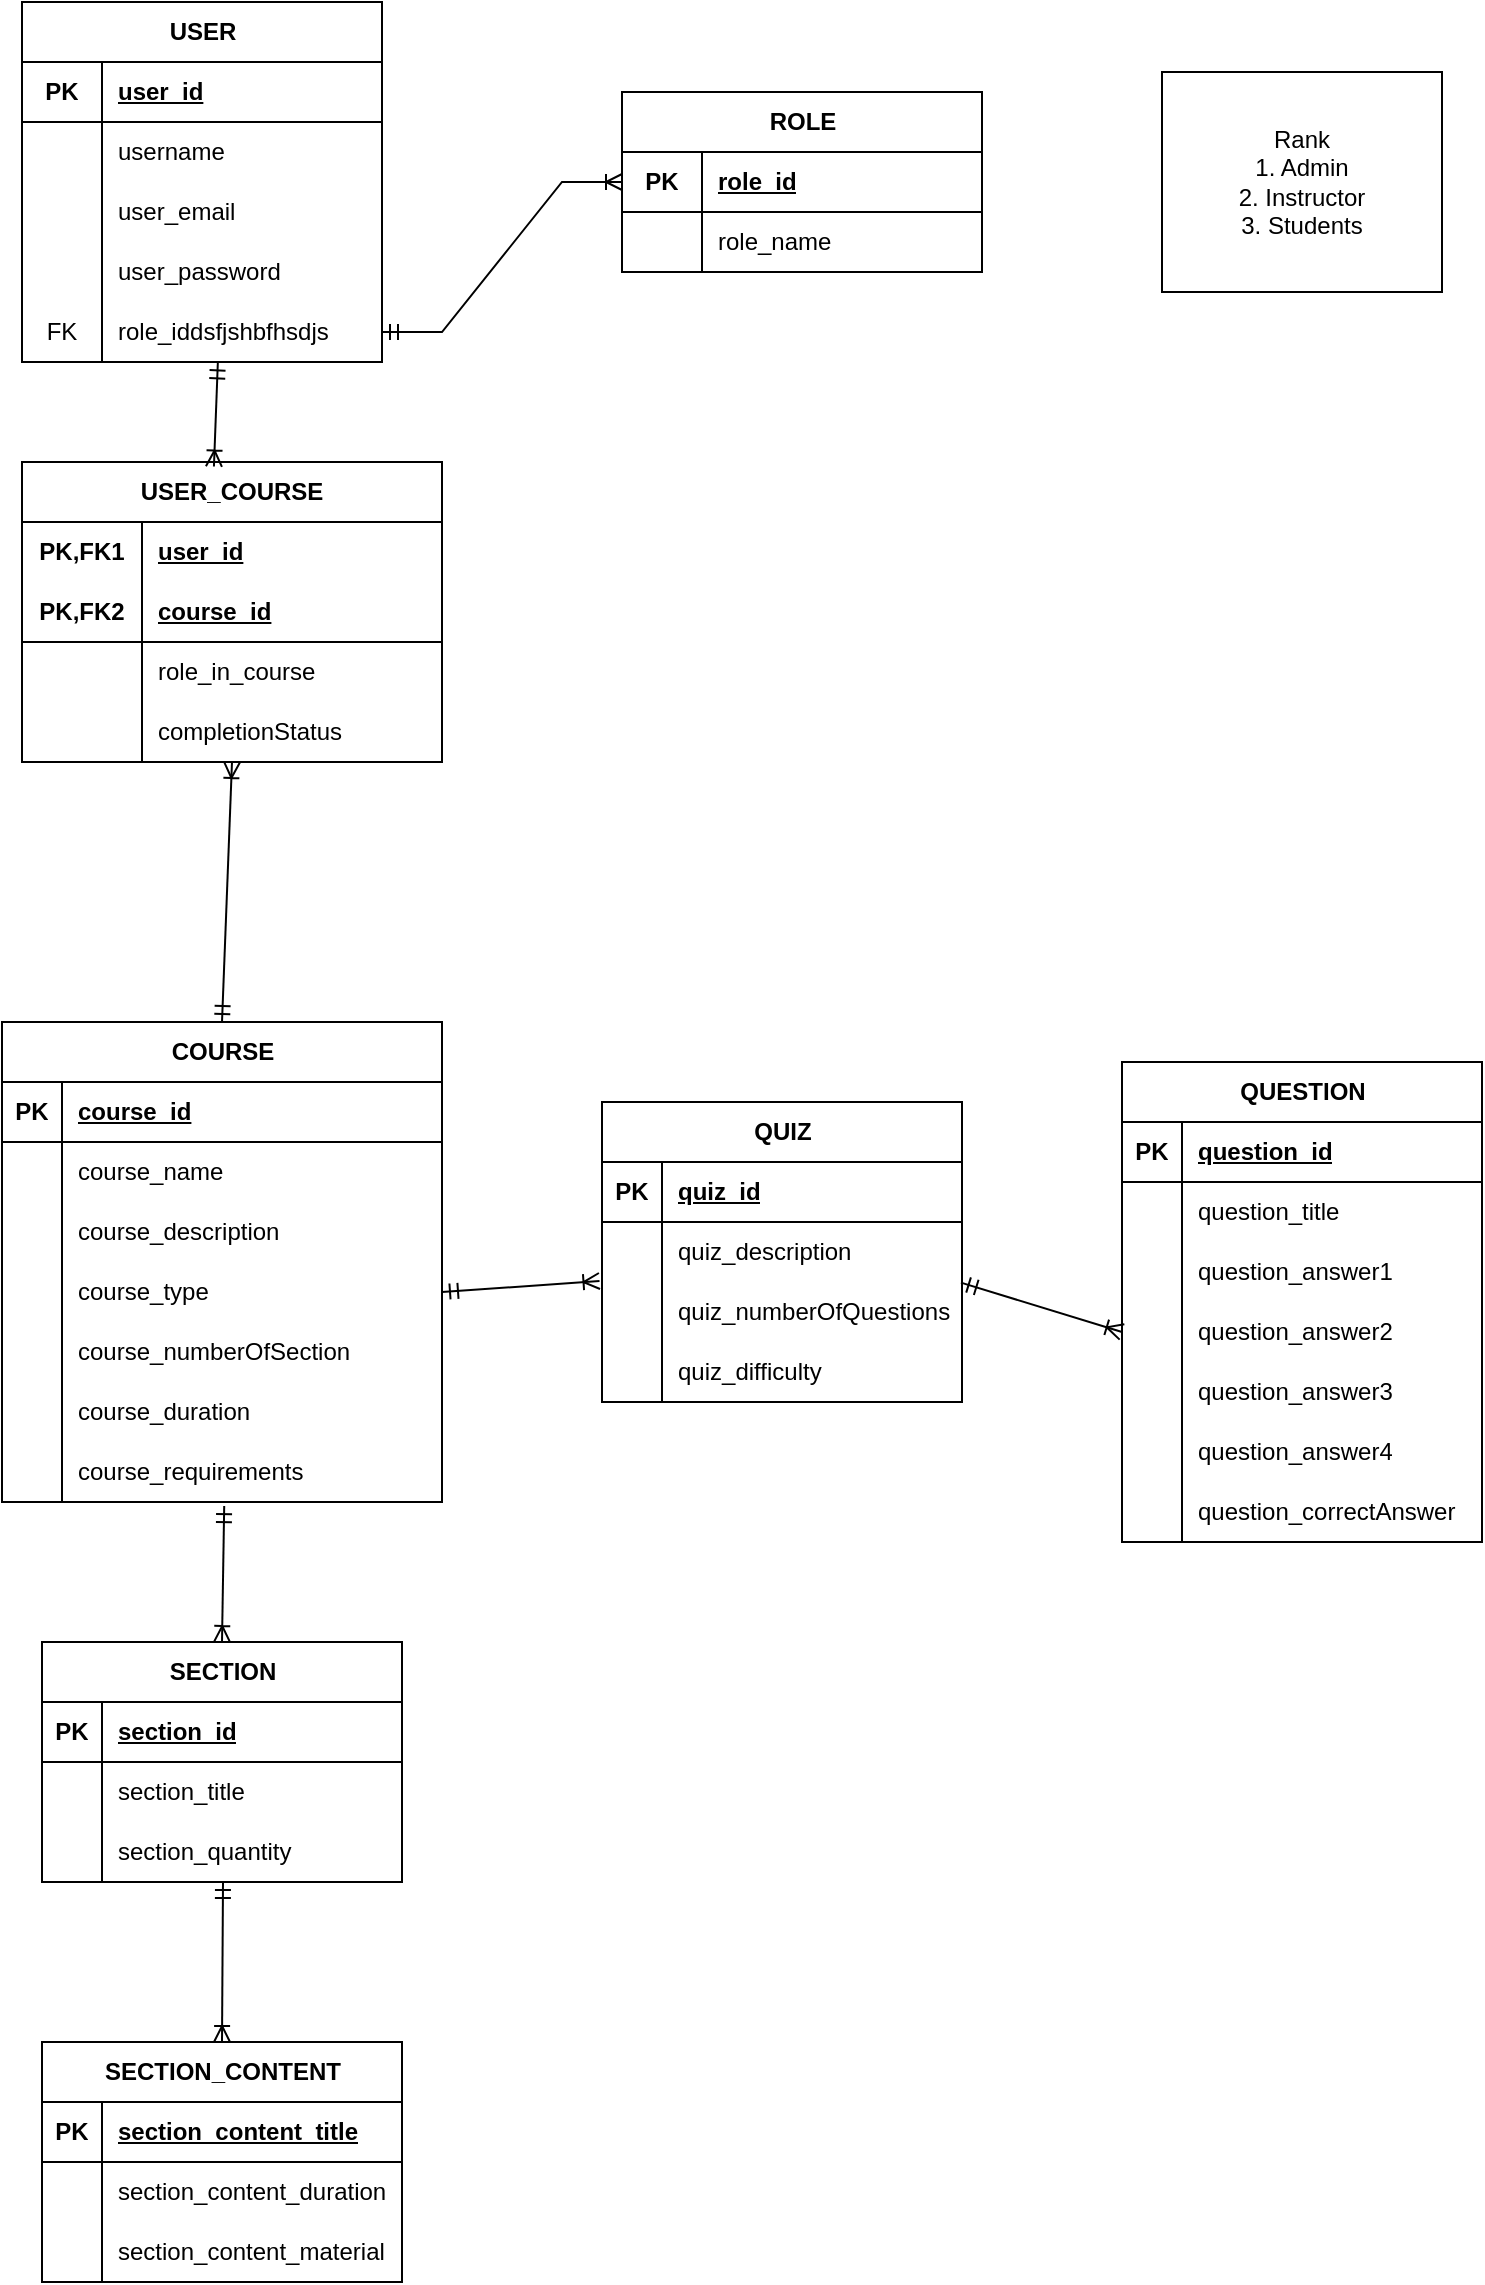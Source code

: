 <mxfile version="24.8.3">
  <diagram name="Page-1" id="KOLs817MWcSXw0xYKVYt">
    <mxGraphModel dx="786" dy="504" grid="1" gridSize="10" guides="1" tooltips="1" connect="1" arrows="1" fold="1" page="1" pageScale="1" pageWidth="850" pageHeight="1100" math="0" shadow="0">
      <root>
        <mxCell id="0" />
        <mxCell id="1" parent="0" />
        <mxCell id="DD_v5hSctrWxpV0V2jTH-1" value="USER" style="shape=table;startSize=30;container=1;collapsible=1;childLayout=tableLayout;fixedRows=1;rowLines=0;fontStyle=1;align=center;resizeLast=1;html=1;" parent="1" vertex="1">
          <mxGeometry x="60" y="100" width="180" height="180" as="geometry" />
        </mxCell>
        <mxCell id="DD_v5hSctrWxpV0V2jTH-2" value="" style="shape=tableRow;horizontal=0;startSize=0;swimlaneHead=0;swimlaneBody=0;fillColor=none;collapsible=0;dropTarget=0;points=[[0,0.5],[1,0.5]];portConstraint=eastwest;top=0;left=0;right=0;bottom=1;" parent="DD_v5hSctrWxpV0V2jTH-1" vertex="1">
          <mxGeometry y="30" width="180" height="30" as="geometry" />
        </mxCell>
        <mxCell id="DD_v5hSctrWxpV0V2jTH-3" value="PK" style="shape=partialRectangle;connectable=0;fillColor=none;top=0;left=0;bottom=0;right=0;fontStyle=1;overflow=hidden;whiteSpace=wrap;html=1;" parent="DD_v5hSctrWxpV0V2jTH-2" vertex="1">
          <mxGeometry width="40" height="30" as="geometry">
            <mxRectangle width="40" height="30" as="alternateBounds" />
          </mxGeometry>
        </mxCell>
        <mxCell id="DD_v5hSctrWxpV0V2jTH-4" value="user_id" style="shape=partialRectangle;connectable=0;fillColor=none;top=0;left=0;bottom=0;right=0;align=left;spacingLeft=6;fontStyle=5;overflow=hidden;whiteSpace=wrap;html=1;" parent="DD_v5hSctrWxpV0V2jTH-2" vertex="1">
          <mxGeometry x="40" width="140" height="30" as="geometry">
            <mxRectangle width="140" height="30" as="alternateBounds" />
          </mxGeometry>
        </mxCell>
        <mxCell id="DD_v5hSctrWxpV0V2jTH-5" value="" style="shape=tableRow;horizontal=0;startSize=0;swimlaneHead=0;swimlaneBody=0;fillColor=none;collapsible=0;dropTarget=0;points=[[0,0.5],[1,0.5]];portConstraint=eastwest;top=0;left=0;right=0;bottom=0;" parent="DD_v5hSctrWxpV0V2jTH-1" vertex="1">
          <mxGeometry y="60" width="180" height="30" as="geometry" />
        </mxCell>
        <mxCell id="DD_v5hSctrWxpV0V2jTH-6" value="" style="shape=partialRectangle;connectable=0;fillColor=none;top=0;left=0;bottom=0;right=0;editable=1;overflow=hidden;whiteSpace=wrap;html=1;" parent="DD_v5hSctrWxpV0V2jTH-5" vertex="1">
          <mxGeometry width="40" height="30" as="geometry">
            <mxRectangle width="40" height="30" as="alternateBounds" />
          </mxGeometry>
        </mxCell>
        <mxCell id="DD_v5hSctrWxpV0V2jTH-7" value="username" style="shape=partialRectangle;connectable=0;fillColor=none;top=0;left=0;bottom=0;right=0;align=left;spacingLeft=6;overflow=hidden;whiteSpace=wrap;html=1;" parent="DD_v5hSctrWxpV0V2jTH-5" vertex="1">
          <mxGeometry x="40" width="140" height="30" as="geometry">
            <mxRectangle width="140" height="30" as="alternateBounds" />
          </mxGeometry>
        </mxCell>
        <mxCell id="DD_v5hSctrWxpV0V2jTH-8" value="" style="shape=tableRow;horizontal=0;startSize=0;swimlaneHead=0;swimlaneBody=0;fillColor=none;collapsible=0;dropTarget=0;points=[[0,0.5],[1,0.5]];portConstraint=eastwest;top=0;left=0;right=0;bottom=0;" parent="DD_v5hSctrWxpV0V2jTH-1" vertex="1">
          <mxGeometry y="90" width="180" height="30" as="geometry" />
        </mxCell>
        <mxCell id="DD_v5hSctrWxpV0V2jTH-9" value="" style="shape=partialRectangle;connectable=0;fillColor=none;top=0;left=0;bottom=0;right=0;editable=1;overflow=hidden;whiteSpace=wrap;html=1;" parent="DD_v5hSctrWxpV0V2jTH-8" vertex="1">
          <mxGeometry width="40" height="30" as="geometry">
            <mxRectangle width="40" height="30" as="alternateBounds" />
          </mxGeometry>
        </mxCell>
        <mxCell id="DD_v5hSctrWxpV0V2jTH-10" value="user_email" style="shape=partialRectangle;connectable=0;fillColor=none;top=0;left=0;bottom=0;right=0;align=left;spacingLeft=6;overflow=hidden;whiteSpace=wrap;html=1;" parent="DD_v5hSctrWxpV0V2jTH-8" vertex="1">
          <mxGeometry x="40" width="140" height="30" as="geometry">
            <mxRectangle width="140" height="30" as="alternateBounds" />
          </mxGeometry>
        </mxCell>
        <mxCell id="DD_v5hSctrWxpV0V2jTH-11" value="" style="shape=tableRow;horizontal=0;startSize=0;swimlaneHead=0;swimlaneBody=0;fillColor=none;collapsible=0;dropTarget=0;points=[[0,0.5],[1,0.5]];portConstraint=eastwest;top=0;left=0;right=0;bottom=0;" parent="DD_v5hSctrWxpV0V2jTH-1" vertex="1">
          <mxGeometry y="120" width="180" height="30" as="geometry" />
        </mxCell>
        <mxCell id="DD_v5hSctrWxpV0V2jTH-12" value="" style="shape=partialRectangle;connectable=0;fillColor=none;top=0;left=0;bottom=0;right=0;editable=1;overflow=hidden;whiteSpace=wrap;html=1;" parent="DD_v5hSctrWxpV0V2jTH-11" vertex="1">
          <mxGeometry width="40" height="30" as="geometry">
            <mxRectangle width="40" height="30" as="alternateBounds" />
          </mxGeometry>
        </mxCell>
        <mxCell id="DD_v5hSctrWxpV0V2jTH-13" value="user_password" style="shape=partialRectangle;connectable=0;fillColor=none;top=0;left=0;bottom=0;right=0;align=left;spacingLeft=6;overflow=hidden;whiteSpace=wrap;html=1;" parent="DD_v5hSctrWxpV0V2jTH-11" vertex="1">
          <mxGeometry x="40" width="140" height="30" as="geometry">
            <mxRectangle width="140" height="30" as="alternateBounds" />
          </mxGeometry>
        </mxCell>
        <mxCell id="DD_v5hSctrWxpV0V2jTH-52" value="" style="shape=tableRow;horizontal=0;startSize=0;swimlaneHead=0;swimlaneBody=0;fillColor=none;collapsible=0;dropTarget=0;points=[[0,0.5],[1,0.5]];portConstraint=eastwest;top=0;left=0;right=0;bottom=0;" parent="DD_v5hSctrWxpV0V2jTH-1" vertex="1">
          <mxGeometry y="150" width="180" height="30" as="geometry" />
        </mxCell>
        <mxCell id="DD_v5hSctrWxpV0V2jTH-53" value="FK" style="shape=partialRectangle;connectable=0;fillColor=none;top=0;left=0;bottom=0;right=0;editable=1;overflow=hidden;whiteSpace=wrap;html=1;" parent="DD_v5hSctrWxpV0V2jTH-52" vertex="1">
          <mxGeometry width="40" height="30" as="geometry">
            <mxRectangle width="40" height="30" as="alternateBounds" />
          </mxGeometry>
        </mxCell>
        <mxCell id="DD_v5hSctrWxpV0V2jTH-54" value="role_iddsfjshbfhsdjs" style="shape=partialRectangle;connectable=0;fillColor=none;top=0;left=0;bottom=0;right=0;align=left;spacingLeft=6;overflow=hidden;whiteSpace=wrap;html=1;" parent="DD_v5hSctrWxpV0V2jTH-52" vertex="1">
          <mxGeometry x="40" width="140" height="30" as="geometry">
            <mxRectangle width="140" height="30" as="alternateBounds" />
          </mxGeometry>
        </mxCell>
        <mxCell id="DD_v5hSctrWxpV0V2jTH-36" value="ROLE" style="shape=table;startSize=30;container=1;collapsible=1;childLayout=tableLayout;fixedRows=1;rowLines=0;fontStyle=1;align=center;resizeLast=1;html=1;" parent="1" vertex="1">
          <mxGeometry x="360" y="145" width="180" height="90" as="geometry" />
        </mxCell>
        <mxCell id="DD_v5hSctrWxpV0V2jTH-37" value="" style="shape=tableRow;horizontal=0;startSize=0;swimlaneHead=0;swimlaneBody=0;fillColor=none;collapsible=0;dropTarget=0;points=[[0,0.5],[1,0.5]];portConstraint=eastwest;top=0;left=0;right=0;bottom=1;" parent="DD_v5hSctrWxpV0V2jTH-36" vertex="1">
          <mxGeometry y="30" width="180" height="30" as="geometry" />
        </mxCell>
        <mxCell id="DD_v5hSctrWxpV0V2jTH-38" value="PK" style="shape=partialRectangle;connectable=0;fillColor=none;top=0;left=0;bottom=0;right=0;fontStyle=1;overflow=hidden;whiteSpace=wrap;html=1;" parent="DD_v5hSctrWxpV0V2jTH-37" vertex="1">
          <mxGeometry width="40" height="30" as="geometry">
            <mxRectangle width="40" height="30" as="alternateBounds" />
          </mxGeometry>
        </mxCell>
        <mxCell id="DD_v5hSctrWxpV0V2jTH-39" value="role_id" style="shape=partialRectangle;connectable=0;fillColor=none;top=0;left=0;bottom=0;right=0;align=left;spacingLeft=6;fontStyle=5;overflow=hidden;whiteSpace=wrap;html=1;" parent="DD_v5hSctrWxpV0V2jTH-37" vertex="1">
          <mxGeometry x="40" width="140" height="30" as="geometry">
            <mxRectangle width="140" height="30" as="alternateBounds" />
          </mxGeometry>
        </mxCell>
        <mxCell id="DD_v5hSctrWxpV0V2jTH-43" value="" style="shape=tableRow;horizontal=0;startSize=0;swimlaneHead=0;swimlaneBody=0;fillColor=none;collapsible=0;dropTarget=0;points=[[0,0.5],[1,0.5]];portConstraint=eastwest;top=0;left=0;right=0;bottom=0;" parent="DD_v5hSctrWxpV0V2jTH-36" vertex="1">
          <mxGeometry y="60" width="180" height="30" as="geometry" />
        </mxCell>
        <mxCell id="DD_v5hSctrWxpV0V2jTH-44" value="" style="shape=partialRectangle;connectable=0;fillColor=none;top=0;left=0;bottom=0;right=0;editable=1;overflow=hidden;whiteSpace=wrap;html=1;" parent="DD_v5hSctrWxpV0V2jTH-43" vertex="1">
          <mxGeometry width="40" height="30" as="geometry">
            <mxRectangle width="40" height="30" as="alternateBounds" />
          </mxGeometry>
        </mxCell>
        <mxCell id="DD_v5hSctrWxpV0V2jTH-45" value="role_name" style="shape=partialRectangle;connectable=0;fillColor=none;top=0;left=0;bottom=0;right=0;align=left;spacingLeft=6;overflow=hidden;whiteSpace=wrap;html=1;" parent="DD_v5hSctrWxpV0V2jTH-43" vertex="1">
          <mxGeometry x="40" width="140" height="30" as="geometry">
            <mxRectangle width="140" height="30" as="alternateBounds" />
          </mxGeometry>
        </mxCell>
        <mxCell id="DD_v5hSctrWxpV0V2jTH-56" value="" style="edgeStyle=entityRelationEdgeStyle;fontSize=12;html=1;endArrow=ERoneToMany;startArrow=ERmandOne;rounded=0;exitX=1;exitY=0.5;exitDx=0;exitDy=0;entryX=0;entryY=0.5;entryDx=0;entryDy=0;endFill=0;" parent="1" source="DD_v5hSctrWxpV0V2jTH-52" target="DD_v5hSctrWxpV0V2jTH-37" edge="1">
          <mxGeometry width="100" height="100" relative="1" as="geometry">
            <mxPoint x="370" y="250" as="sourcePoint" />
            <mxPoint x="470" y="150" as="targetPoint" />
          </mxGeometry>
        </mxCell>
        <mxCell id="DD_v5hSctrWxpV0V2jTH-57" value="COURSE" style="shape=table;startSize=30;container=1;collapsible=1;childLayout=tableLayout;fixedRows=1;rowLines=0;fontStyle=1;align=center;resizeLast=1;html=1;" parent="1" vertex="1">
          <mxGeometry x="50" y="610" width="220" height="240" as="geometry" />
        </mxCell>
        <mxCell id="DD_v5hSctrWxpV0V2jTH-58" value="" style="shape=tableRow;horizontal=0;startSize=0;swimlaneHead=0;swimlaneBody=0;fillColor=none;collapsible=0;dropTarget=0;points=[[0,0.5],[1,0.5]];portConstraint=eastwest;top=0;left=0;right=0;bottom=1;" parent="DD_v5hSctrWxpV0V2jTH-57" vertex="1">
          <mxGeometry y="30" width="220" height="30" as="geometry" />
        </mxCell>
        <mxCell id="DD_v5hSctrWxpV0V2jTH-59" value="PK" style="shape=partialRectangle;connectable=0;fillColor=none;top=0;left=0;bottom=0;right=0;fontStyle=1;overflow=hidden;whiteSpace=wrap;html=1;" parent="DD_v5hSctrWxpV0V2jTH-58" vertex="1">
          <mxGeometry width="30" height="30" as="geometry">
            <mxRectangle width="30" height="30" as="alternateBounds" />
          </mxGeometry>
        </mxCell>
        <mxCell id="DD_v5hSctrWxpV0V2jTH-60" value="course_id" style="shape=partialRectangle;connectable=0;fillColor=none;top=0;left=0;bottom=0;right=0;align=left;spacingLeft=6;fontStyle=5;overflow=hidden;whiteSpace=wrap;html=1;" parent="DD_v5hSctrWxpV0V2jTH-58" vertex="1">
          <mxGeometry x="30" width="190" height="30" as="geometry">
            <mxRectangle width="190" height="30" as="alternateBounds" />
          </mxGeometry>
        </mxCell>
        <mxCell id="DD_v5hSctrWxpV0V2jTH-61" value="" style="shape=tableRow;horizontal=0;startSize=0;swimlaneHead=0;swimlaneBody=0;fillColor=none;collapsible=0;dropTarget=0;points=[[0,0.5],[1,0.5]];portConstraint=eastwest;top=0;left=0;right=0;bottom=0;" parent="DD_v5hSctrWxpV0V2jTH-57" vertex="1">
          <mxGeometry y="60" width="220" height="30" as="geometry" />
        </mxCell>
        <mxCell id="DD_v5hSctrWxpV0V2jTH-62" value="" style="shape=partialRectangle;connectable=0;fillColor=none;top=0;left=0;bottom=0;right=0;editable=1;overflow=hidden;whiteSpace=wrap;html=1;" parent="DD_v5hSctrWxpV0V2jTH-61" vertex="1">
          <mxGeometry width="30" height="30" as="geometry">
            <mxRectangle width="30" height="30" as="alternateBounds" />
          </mxGeometry>
        </mxCell>
        <mxCell id="DD_v5hSctrWxpV0V2jTH-63" value="course_name" style="shape=partialRectangle;connectable=0;fillColor=none;top=0;left=0;bottom=0;right=0;align=left;spacingLeft=6;overflow=hidden;whiteSpace=wrap;html=1;" parent="DD_v5hSctrWxpV0V2jTH-61" vertex="1">
          <mxGeometry x="30" width="190" height="30" as="geometry">
            <mxRectangle width="190" height="30" as="alternateBounds" />
          </mxGeometry>
        </mxCell>
        <mxCell id="DD_v5hSctrWxpV0V2jTH-64" value="" style="shape=tableRow;horizontal=0;startSize=0;swimlaneHead=0;swimlaneBody=0;fillColor=none;collapsible=0;dropTarget=0;points=[[0,0.5],[1,0.5]];portConstraint=eastwest;top=0;left=0;right=0;bottom=0;" parent="DD_v5hSctrWxpV0V2jTH-57" vertex="1">
          <mxGeometry y="90" width="220" height="30" as="geometry" />
        </mxCell>
        <mxCell id="DD_v5hSctrWxpV0V2jTH-65" value="" style="shape=partialRectangle;connectable=0;fillColor=none;top=0;left=0;bottom=0;right=0;editable=1;overflow=hidden;whiteSpace=wrap;html=1;" parent="DD_v5hSctrWxpV0V2jTH-64" vertex="1">
          <mxGeometry width="30" height="30" as="geometry">
            <mxRectangle width="30" height="30" as="alternateBounds" />
          </mxGeometry>
        </mxCell>
        <mxCell id="DD_v5hSctrWxpV0V2jTH-66" value="course_description" style="shape=partialRectangle;connectable=0;fillColor=none;top=0;left=0;bottom=0;right=0;align=left;spacingLeft=6;overflow=hidden;whiteSpace=wrap;html=1;" parent="DD_v5hSctrWxpV0V2jTH-64" vertex="1">
          <mxGeometry x="30" width="190" height="30" as="geometry">
            <mxRectangle width="190" height="30" as="alternateBounds" />
          </mxGeometry>
        </mxCell>
        <mxCell id="DD_v5hSctrWxpV0V2jTH-67" value="" style="shape=tableRow;horizontal=0;startSize=0;swimlaneHead=0;swimlaneBody=0;fillColor=none;collapsible=0;dropTarget=0;points=[[0,0.5],[1,0.5]];portConstraint=eastwest;top=0;left=0;right=0;bottom=0;" parent="DD_v5hSctrWxpV0V2jTH-57" vertex="1">
          <mxGeometry y="120" width="220" height="30" as="geometry" />
        </mxCell>
        <mxCell id="DD_v5hSctrWxpV0V2jTH-68" value="" style="shape=partialRectangle;connectable=0;fillColor=none;top=0;left=0;bottom=0;right=0;editable=1;overflow=hidden;whiteSpace=wrap;html=1;" parent="DD_v5hSctrWxpV0V2jTH-67" vertex="1">
          <mxGeometry width="30" height="30" as="geometry">
            <mxRectangle width="30" height="30" as="alternateBounds" />
          </mxGeometry>
        </mxCell>
        <mxCell id="DD_v5hSctrWxpV0V2jTH-69" value="course_type" style="shape=partialRectangle;connectable=0;fillColor=none;top=0;left=0;bottom=0;right=0;align=left;spacingLeft=6;overflow=hidden;whiteSpace=wrap;html=1;" parent="DD_v5hSctrWxpV0V2jTH-67" vertex="1">
          <mxGeometry x="30" width="190" height="30" as="geometry">
            <mxRectangle width="190" height="30" as="alternateBounds" />
          </mxGeometry>
        </mxCell>
        <mxCell id="DD_v5hSctrWxpV0V2jTH-70" value="" style="shape=tableRow;horizontal=0;startSize=0;swimlaneHead=0;swimlaneBody=0;fillColor=none;collapsible=0;dropTarget=0;points=[[0,0.5],[1,0.5]];portConstraint=eastwest;top=0;left=0;right=0;bottom=0;" parent="DD_v5hSctrWxpV0V2jTH-57" vertex="1">
          <mxGeometry y="150" width="220" height="30" as="geometry" />
        </mxCell>
        <mxCell id="DD_v5hSctrWxpV0V2jTH-71" value="" style="shape=partialRectangle;connectable=0;fillColor=none;top=0;left=0;bottom=0;right=0;editable=1;overflow=hidden;whiteSpace=wrap;html=1;" parent="DD_v5hSctrWxpV0V2jTH-70" vertex="1">
          <mxGeometry width="30" height="30" as="geometry">
            <mxRectangle width="30" height="30" as="alternateBounds" />
          </mxGeometry>
        </mxCell>
        <mxCell id="DD_v5hSctrWxpV0V2jTH-72" value="course_numberOfSection" style="shape=partialRectangle;connectable=0;fillColor=none;top=0;left=0;bottom=0;right=0;align=left;spacingLeft=6;overflow=hidden;whiteSpace=wrap;html=1;" parent="DD_v5hSctrWxpV0V2jTH-70" vertex="1">
          <mxGeometry x="30" width="190" height="30" as="geometry">
            <mxRectangle width="190" height="30" as="alternateBounds" />
          </mxGeometry>
        </mxCell>
        <mxCell id="DD_v5hSctrWxpV0V2jTH-73" value="" style="shape=tableRow;horizontal=0;startSize=0;swimlaneHead=0;swimlaneBody=0;fillColor=none;collapsible=0;dropTarget=0;points=[[0,0.5],[1,0.5]];portConstraint=eastwest;top=0;left=0;right=0;bottom=0;" parent="DD_v5hSctrWxpV0V2jTH-57" vertex="1">
          <mxGeometry y="180" width="220" height="30" as="geometry" />
        </mxCell>
        <mxCell id="DD_v5hSctrWxpV0V2jTH-74" value="" style="shape=partialRectangle;connectable=0;fillColor=none;top=0;left=0;bottom=0;right=0;editable=1;overflow=hidden;whiteSpace=wrap;html=1;" parent="DD_v5hSctrWxpV0V2jTH-73" vertex="1">
          <mxGeometry width="30" height="30" as="geometry">
            <mxRectangle width="30" height="30" as="alternateBounds" />
          </mxGeometry>
        </mxCell>
        <mxCell id="DD_v5hSctrWxpV0V2jTH-75" value="course_duration" style="shape=partialRectangle;connectable=0;fillColor=none;top=0;left=0;bottom=0;right=0;align=left;spacingLeft=6;overflow=hidden;whiteSpace=wrap;html=1;" parent="DD_v5hSctrWxpV0V2jTH-73" vertex="1">
          <mxGeometry x="30" width="190" height="30" as="geometry">
            <mxRectangle width="190" height="30" as="alternateBounds" />
          </mxGeometry>
        </mxCell>
        <mxCell id="DD_v5hSctrWxpV0V2jTH-76" value="" style="shape=tableRow;horizontal=0;startSize=0;swimlaneHead=0;swimlaneBody=0;fillColor=none;collapsible=0;dropTarget=0;points=[[0,0.5],[1,0.5]];portConstraint=eastwest;top=0;left=0;right=0;bottom=0;" parent="DD_v5hSctrWxpV0V2jTH-57" vertex="1">
          <mxGeometry y="210" width="220" height="30" as="geometry" />
        </mxCell>
        <mxCell id="DD_v5hSctrWxpV0V2jTH-77" value="" style="shape=partialRectangle;connectable=0;fillColor=none;top=0;left=0;bottom=0;right=0;editable=1;overflow=hidden;whiteSpace=wrap;html=1;" parent="DD_v5hSctrWxpV0V2jTH-76" vertex="1">
          <mxGeometry width="30" height="30" as="geometry">
            <mxRectangle width="30" height="30" as="alternateBounds" />
          </mxGeometry>
        </mxCell>
        <mxCell id="DD_v5hSctrWxpV0V2jTH-78" value="course_requirements" style="shape=partialRectangle;connectable=0;fillColor=none;top=0;left=0;bottom=0;right=0;align=left;spacingLeft=6;overflow=hidden;whiteSpace=wrap;html=1;" parent="DD_v5hSctrWxpV0V2jTH-76" vertex="1">
          <mxGeometry x="30" width="190" height="30" as="geometry">
            <mxRectangle width="190" height="30" as="alternateBounds" />
          </mxGeometry>
        </mxCell>
        <mxCell id="DD_v5hSctrWxpV0V2jTH-79" value="Rank&lt;div&gt;1. Admin&lt;/div&gt;&lt;div&gt;2. Instructor&lt;/div&gt;&lt;div&gt;3. Students&lt;/div&gt;" style="rounded=0;whiteSpace=wrap;html=1;" parent="1" vertex="1">
          <mxGeometry x="630" y="135" width="140" height="110" as="geometry" />
        </mxCell>
        <mxCell id="DD_v5hSctrWxpV0V2jTH-80" value="USER_COURSE" style="shape=table;startSize=30;container=1;collapsible=1;childLayout=tableLayout;fixedRows=1;rowLines=0;fontStyle=1;align=center;resizeLast=1;html=1;whiteSpace=wrap;" parent="1" vertex="1">
          <mxGeometry x="60" y="330" width="210" height="150" as="geometry" />
        </mxCell>
        <mxCell id="DD_v5hSctrWxpV0V2jTH-81" value="" style="shape=tableRow;horizontal=0;startSize=0;swimlaneHead=0;swimlaneBody=0;fillColor=none;collapsible=0;dropTarget=0;points=[[0,0.5],[1,0.5]];portConstraint=eastwest;top=0;left=0;right=0;bottom=0;html=1;" parent="DD_v5hSctrWxpV0V2jTH-80" vertex="1">
          <mxGeometry y="30" width="210" height="30" as="geometry" />
        </mxCell>
        <mxCell id="DD_v5hSctrWxpV0V2jTH-82" value="PK,FK1" style="shape=partialRectangle;connectable=0;fillColor=none;top=0;left=0;bottom=0;right=0;fontStyle=1;overflow=hidden;html=1;whiteSpace=wrap;" parent="DD_v5hSctrWxpV0V2jTH-81" vertex="1">
          <mxGeometry width="60" height="30" as="geometry">
            <mxRectangle width="60" height="30" as="alternateBounds" />
          </mxGeometry>
        </mxCell>
        <mxCell id="DD_v5hSctrWxpV0V2jTH-83" value="user_id" style="shape=partialRectangle;connectable=0;fillColor=none;top=0;left=0;bottom=0;right=0;align=left;spacingLeft=6;fontStyle=5;overflow=hidden;html=1;whiteSpace=wrap;" parent="DD_v5hSctrWxpV0V2jTH-81" vertex="1">
          <mxGeometry x="60" width="150" height="30" as="geometry">
            <mxRectangle width="150" height="30" as="alternateBounds" />
          </mxGeometry>
        </mxCell>
        <mxCell id="DD_v5hSctrWxpV0V2jTH-84" value="" style="shape=tableRow;horizontal=0;startSize=0;swimlaneHead=0;swimlaneBody=0;fillColor=none;collapsible=0;dropTarget=0;points=[[0,0.5],[1,0.5]];portConstraint=eastwest;top=0;left=0;right=0;bottom=1;html=1;" parent="DD_v5hSctrWxpV0V2jTH-80" vertex="1">
          <mxGeometry y="60" width="210" height="30" as="geometry" />
        </mxCell>
        <mxCell id="DD_v5hSctrWxpV0V2jTH-85" value="PK,FK2" style="shape=partialRectangle;connectable=0;fillColor=none;top=0;left=0;bottom=0;right=0;fontStyle=1;overflow=hidden;html=1;whiteSpace=wrap;" parent="DD_v5hSctrWxpV0V2jTH-84" vertex="1">
          <mxGeometry width="60" height="30" as="geometry">
            <mxRectangle width="60" height="30" as="alternateBounds" />
          </mxGeometry>
        </mxCell>
        <mxCell id="DD_v5hSctrWxpV0V2jTH-86" value="course_id" style="shape=partialRectangle;connectable=0;fillColor=none;top=0;left=0;bottom=0;right=0;align=left;spacingLeft=6;fontStyle=5;overflow=hidden;html=1;whiteSpace=wrap;" parent="DD_v5hSctrWxpV0V2jTH-84" vertex="1">
          <mxGeometry x="60" width="150" height="30" as="geometry">
            <mxRectangle width="150" height="30" as="alternateBounds" />
          </mxGeometry>
        </mxCell>
        <mxCell id="DD_v5hSctrWxpV0V2jTH-87" value="" style="shape=tableRow;horizontal=0;startSize=0;swimlaneHead=0;swimlaneBody=0;fillColor=none;collapsible=0;dropTarget=0;points=[[0,0.5],[1,0.5]];portConstraint=eastwest;top=0;left=0;right=0;bottom=0;html=1;" parent="DD_v5hSctrWxpV0V2jTH-80" vertex="1">
          <mxGeometry y="90" width="210" height="30" as="geometry" />
        </mxCell>
        <mxCell id="DD_v5hSctrWxpV0V2jTH-88" value="" style="shape=partialRectangle;connectable=0;fillColor=none;top=0;left=0;bottom=0;right=0;editable=1;overflow=hidden;html=1;whiteSpace=wrap;" parent="DD_v5hSctrWxpV0V2jTH-87" vertex="1">
          <mxGeometry width="60" height="30" as="geometry">
            <mxRectangle width="60" height="30" as="alternateBounds" />
          </mxGeometry>
        </mxCell>
        <mxCell id="DD_v5hSctrWxpV0V2jTH-89" value="role_in_course" style="shape=partialRectangle;connectable=0;fillColor=none;top=0;left=0;bottom=0;right=0;align=left;spacingLeft=6;overflow=hidden;html=1;whiteSpace=wrap;" parent="DD_v5hSctrWxpV0V2jTH-87" vertex="1">
          <mxGeometry x="60" width="150" height="30" as="geometry">
            <mxRectangle width="150" height="30" as="alternateBounds" />
          </mxGeometry>
        </mxCell>
        <mxCell id="DD_v5hSctrWxpV0V2jTH-132" value="" style="shape=tableRow;horizontal=0;startSize=0;swimlaneHead=0;swimlaneBody=0;fillColor=none;collapsible=0;dropTarget=0;points=[[0,0.5],[1,0.5]];portConstraint=eastwest;top=0;left=0;right=0;bottom=0;html=1;" parent="DD_v5hSctrWxpV0V2jTH-80" vertex="1">
          <mxGeometry y="120" width="210" height="30" as="geometry" />
        </mxCell>
        <mxCell id="DD_v5hSctrWxpV0V2jTH-133" value="" style="shape=partialRectangle;connectable=0;fillColor=none;top=0;left=0;bottom=0;right=0;editable=1;overflow=hidden;html=1;whiteSpace=wrap;" parent="DD_v5hSctrWxpV0V2jTH-132" vertex="1">
          <mxGeometry width="60" height="30" as="geometry">
            <mxRectangle width="60" height="30" as="alternateBounds" />
          </mxGeometry>
        </mxCell>
        <mxCell id="DD_v5hSctrWxpV0V2jTH-134" value="completionStatus" style="shape=partialRectangle;connectable=0;fillColor=none;top=0;left=0;bottom=0;right=0;align=left;spacingLeft=6;overflow=hidden;html=1;whiteSpace=wrap;" parent="DD_v5hSctrWxpV0V2jTH-132" vertex="1">
          <mxGeometry x="60" width="150" height="30" as="geometry">
            <mxRectangle width="150" height="30" as="alternateBounds" />
          </mxGeometry>
        </mxCell>
        <mxCell id="DD_v5hSctrWxpV0V2jTH-93" value="QUIZ" style="shape=table;startSize=30;container=1;collapsible=1;childLayout=tableLayout;fixedRows=1;rowLines=0;fontStyle=1;align=center;resizeLast=1;html=1;" parent="1" vertex="1">
          <mxGeometry x="350" y="650" width="180" height="150" as="geometry" />
        </mxCell>
        <mxCell id="DD_v5hSctrWxpV0V2jTH-94" value="" style="shape=tableRow;horizontal=0;startSize=0;swimlaneHead=0;swimlaneBody=0;fillColor=none;collapsible=0;dropTarget=0;points=[[0,0.5],[1,0.5]];portConstraint=eastwest;top=0;left=0;right=0;bottom=1;" parent="DD_v5hSctrWxpV0V2jTH-93" vertex="1">
          <mxGeometry y="30" width="180" height="30" as="geometry" />
        </mxCell>
        <mxCell id="DD_v5hSctrWxpV0V2jTH-95" value="PK" style="shape=partialRectangle;connectable=0;fillColor=none;top=0;left=0;bottom=0;right=0;fontStyle=1;overflow=hidden;whiteSpace=wrap;html=1;" parent="DD_v5hSctrWxpV0V2jTH-94" vertex="1">
          <mxGeometry width="30" height="30" as="geometry">
            <mxRectangle width="30" height="30" as="alternateBounds" />
          </mxGeometry>
        </mxCell>
        <mxCell id="DD_v5hSctrWxpV0V2jTH-96" value="quiz_id" style="shape=partialRectangle;connectable=0;fillColor=none;top=0;left=0;bottom=0;right=0;align=left;spacingLeft=6;fontStyle=5;overflow=hidden;whiteSpace=wrap;html=1;" parent="DD_v5hSctrWxpV0V2jTH-94" vertex="1">
          <mxGeometry x="30" width="150" height="30" as="geometry">
            <mxRectangle width="150" height="30" as="alternateBounds" />
          </mxGeometry>
        </mxCell>
        <mxCell id="DD_v5hSctrWxpV0V2jTH-97" value="" style="shape=tableRow;horizontal=0;startSize=0;swimlaneHead=0;swimlaneBody=0;fillColor=none;collapsible=0;dropTarget=0;points=[[0,0.5],[1,0.5]];portConstraint=eastwest;top=0;left=0;right=0;bottom=0;" parent="DD_v5hSctrWxpV0V2jTH-93" vertex="1">
          <mxGeometry y="60" width="180" height="30" as="geometry" />
        </mxCell>
        <mxCell id="DD_v5hSctrWxpV0V2jTH-98" value="" style="shape=partialRectangle;connectable=0;fillColor=none;top=0;left=0;bottom=0;right=0;editable=1;overflow=hidden;whiteSpace=wrap;html=1;" parent="DD_v5hSctrWxpV0V2jTH-97" vertex="1">
          <mxGeometry width="30" height="30" as="geometry">
            <mxRectangle width="30" height="30" as="alternateBounds" />
          </mxGeometry>
        </mxCell>
        <mxCell id="DD_v5hSctrWxpV0V2jTH-99" value="quiz_description" style="shape=partialRectangle;connectable=0;fillColor=none;top=0;left=0;bottom=0;right=0;align=left;spacingLeft=6;overflow=hidden;whiteSpace=wrap;html=1;" parent="DD_v5hSctrWxpV0V2jTH-97" vertex="1">
          <mxGeometry x="30" width="150" height="30" as="geometry">
            <mxRectangle width="150" height="30" as="alternateBounds" />
          </mxGeometry>
        </mxCell>
        <mxCell id="DD_v5hSctrWxpV0V2jTH-100" value="" style="shape=tableRow;horizontal=0;startSize=0;swimlaneHead=0;swimlaneBody=0;fillColor=none;collapsible=0;dropTarget=0;points=[[0,0.5],[1,0.5]];portConstraint=eastwest;top=0;left=0;right=0;bottom=0;" parent="DD_v5hSctrWxpV0V2jTH-93" vertex="1">
          <mxGeometry y="90" width="180" height="30" as="geometry" />
        </mxCell>
        <mxCell id="DD_v5hSctrWxpV0V2jTH-101" value="" style="shape=partialRectangle;connectable=0;fillColor=none;top=0;left=0;bottom=0;right=0;editable=1;overflow=hidden;whiteSpace=wrap;html=1;" parent="DD_v5hSctrWxpV0V2jTH-100" vertex="1">
          <mxGeometry width="30" height="30" as="geometry">
            <mxRectangle width="30" height="30" as="alternateBounds" />
          </mxGeometry>
        </mxCell>
        <mxCell id="DD_v5hSctrWxpV0V2jTH-102" value="quiz_numberOfQuestions" style="shape=partialRectangle;connectable=0;fillColor=none;top=0;left=0;bottom=0;right=0;align=left;spacingLeft=6;overflow=hidden;whiteSpace=wrap;html=1;" parent="DD_v5hSctrWxpV0V2jTH-100" vertex="1">
          <mxGeometry x="30" width="150" height="30" as="geometry">
            <mxRectangle width="150" height="30" as="alternateBounds" />
          </mxGeometry>
        </mxCell>
        <mxCell id="DD_v5hSctrWxpV0V2jTH-103" value="" style="shape=tableRow;horizontal=0;startSize=0;swimlaneHead=0;swimlaneBody=0;fillColor=none;collapsible=0;dropTarget=0;points=[[0,0.5],[1,0.5]];portConstraint=eastwest;top=0;left=0;right=0;bottom=0;" parent="DD_v5hSctrWxpV0V2jTH-93" vertex="1">
          <mxGeometry y="120" width="180" height="30" as="geometry" />
        </mxCell>
        <mxCell id="DD_v5hSctrWxpV0V2jTH-104" value="" style="shape=partialRectangle;connectable=0;fillColor=none;top=0;left=0;bottom=0;right=0;editable=1;overflow=hidden;whiteSpace=wrap;html=1;" parent="DD_v5hSctrWxpV0V2jTH-103" vertex="1">
          <mxGeometry width="30" height="30" as="geometry">
            <mxRectangle width="30" height="30" as="alternateBounds" />
          </mxGeometry>
        </mxCell>
        <mxCell id="DD_v5hSctrWxpV0V2jTH-105" value="quiz_difficulty" style="shape=partialRectangle;connectable=0;fillColor=none;top=0;left=0;bottom=0;right=0;align=left;spacingLeft=6;overflow=hidden;whiteSpace=wrap;html=1;" parent="DD_v5hSctrWxpV0V2jTH-103" vertex="1">
          <mxGeometry x="30" width="150" height="30" as="geometry">
            <mxRectangle width="150" height="30" as="alternateBounds" />
          </mxGeometry>
        </mxCell>
        <mxCell id="DD_v5hSctrWxpV0V2jTH-106" value="QUESTION" style="shape=table;startSize=30;container=1;collapsible=1;childLayout=tableLayout;fixedRows=1;rowLines=0;fontStyle=1;align=center;resizeLast=1;html=1;" parent="1" vertex="1">
          <mxGeometry x="610" y="630" width="180" height="240" as="geometry" />
        </mxCell>
        <mxCell id="DD_v5hSctrWxpV0V2jTH-107" value="" style="shape=tableRow;horizontal=0;startSize=0;swimlaneHead=0;swimlaneBody=0;fillColor=none;collapsible=0;dropTarget=0;points=[[0,0.5],[1,0.5]];portConstraint=eastwest;top=0;left=0;right=0;bottom=1;" parent="DD_v5hSctrWxpV0V2jTH-106" vertex="1">
          <mxGeometry y="30" width="180" height="30" as="geometry" />
        </mxCell>
        <mxCell id="DD_v5hSctrWxpV0V2jTH-108" value="PK" style="shape=partialRectangle;connectable=0;fillColor=none;top=0;left=0;bottom=0;right=0;fontStyle=1;overflow=hidden;whiteSpace=wrap;html=1;" parent="DD_v5hSctrWxpV0V2jTH-107" vertex="1">
          <mxGeometry width="30" height="30" as="geometry">
            <mxRectangle width="30" height="30" as="alternateBounds" />
          </mxGeometry>
        </mxCell>
        <mxCell id="DD_v5hSctrWxpV0V2jTH-109" value="question_id" style="shape=partialRectangle;connectable=0;fillColor=none;top=0;left=0;bottom=0;right=0;align=left;spacingLeft=6;fontStyle=5;overflow=hidden;whiteSpace=wrap;html=1;" parent="DD_v5hSctrWxpV0V2jTH-107" vertex="1">
          <mxGeometry x="30" width="150" height="30" as="geometry">
            <mxRectangle width="150" height="30" as="alternateBounds" />
          </mxGeometry>
        </mxCell>
        <mxCell id="DD_v5hSctrWxpV0V2jTH-110" value="" style="shape=tableRow;horizontal=0;startSize=0;swimlaneHead=0;swimlaneBody=0;fillColor=none;collapsible=0;dropTarget=0;points=[[0,0.5],[1,0.5]];portConstraint=eastwest;top=0;left=0;right=0;bottom=0;" parent="DD_v5hSctrWxpV0V2jTH-106" vertex="1">
          <mxGeometry y="60" width="180" height="30" as="geometry" />
        </mxCell>
        <mxCell id="DD_v5hSctrWxpV0V2jTH-111" value="" style="shape=partialRectangle;connectable=0;fillColor=none;top=0;left=0;bottom=0;right=0;editable=1;overflow=hidden;whiteSpace=wrap;html=1;" parent="DD_v5hSctrWxpV0V2jTH-110" vertex="1">
          <mxGeometry width="30" height="30" as="geometry">
            <mxRectangle width="30" height="30" as="alternateBounds" />
          </mxGeometry>
        </mxCell>
        <mxCell id="DD_v5hSctrWxpV0V2jTH-112" value="question_title" style="shape=partialRectangle;connectable=0;fillColor=none;top=0;left=0;bottom=0;right=0;align=left;spacingLeft=6;overflow=hidden;whiteSpace=wrap;html=1;" parent="DD_v5hSctrWxpV0V2jTH-110" vertex="1">
          <mxGeometry x="30" width="150" height="30" as="geometry">
            <mxRectangle width="150" height="30" as="alternateBounds" />
          </mxGeometry>
        </mxCell>
        <mxCell id="DD_v5hSctrWxpV0V2jTH-113" value="" style="shape=tableRow;horizontal=0;startSize=0;swimlaneHead=0;swimlaneBody=0;fillColor=none;collapsible=0;dropTarget=0;points=[[0,0.5],[1,0.5]];portConstraint=eastwest;top=0;left=0;right=0;bottom=0;" parent="DD_v5hSctrWxpV0V2jTH-106" vertex="1">
          <mxGeometry y="90" width="180" height="30" as="geometry" />
        </mxCell>
        <mxCell id="DD_v5hSctrWxpV0V2jTH-114" value="" style="shape=partialRectangle;connectable=0;fillColor=none;top=0;left=0;bottom=0;right=0;editable=1;overflow=hidden;whiteSpace=wrap;html=1;" parent="DD_v5hSctrWxpV0V2jTH-113" vertex="1">
          <mxGeometry width="30" height="30" as="geometry">
            <mxRectangle width="30" height="30" as="alternateBounds" />
          </mxGeometry>
        </mxCell>
        <mxCell id="DD_v5hSctrWxpV0V2jTH-115" value="question_answer1" style="shape=partialRectangle;connectable=0;fillColor=none;top=0;left=0;bottom=0;right=0;align=left;spacingLeft=6;overflow=hidden;whiteSpace=wrap;html=1;" parent="DD_v5hSctrWxpV0V2jTH-113" vertex="1">
          <mxGeometry x="30" width="150" height="30" as="geometry">
            <mxRectangle width="150" height="30" as="alternateBounds" />
          </mxGeometry>
        </mxCell>
        <mxCell id="DD_v5hSctrWxpV0V2jTH-116" value="" style="shape=tableRow;horizontal=0;startSize=0;swimlaneHead=0;swimlaneBody=0;fillColor=none;collapsible=0;dropTarget=0;points=[[0,0.5],[1,0.5]];portConstraint=eastwest;top=0;left=0;right=0;bottom=0;" parent="DD_v5hSctrWxpV0V2jTH-106" vertex="1">
          <mxGeometry y="120" width="180" height="30" as="geometry" />
        </mxCell>
        <mxCell id="DD_v5hSctrWxpV0V2jTH-117" value="" style="shape=partialRectangle;connectable=0;fillColor=none;top=0;left=0;bottom=0;right=0;editable=1;overflow=hidden;whiteSpace=wrap;html=1;" parent="DD_v5hSctrWxpV0V2jTH-116" vertex="1">
          <mxGeometry width="30" height="30" as="geometry">
            <mxRectangle width="30" height="30" as="alternateBounds" />
          </mxGeometry>
        </mxCell>
        <mxCell id="DD_v5hSctrWxpV0V2jTH-118" value="question_answer2" style="shape=partialRectangle;connectable=0;fillColor=none;top=0;left=0;bottom=0;right=0;align=left;spacingLeft=6;overflow=hidden;whiteSpace=wrap;html=1;" parent="DD_v5hSctrWxpV0V2jTH-116" vertex="1">
          <mxGeometry x="30" width="150" height="30" as="geometry">
            <mxRectangle width="150" height="30" as="alternateBounds" />
          </mxGeometry>
        </mxCell>
        <mxCell id="DD_v5hSctrWxpV0V2jTH-119" value="" style="shape=tableRow;horizontal=0;startSize=0;swimlaneHead=0;swimlaneBody=0;fillColor=none;collapsible=0;dropTarget=0;points=[[0,0.5],[1,0.5]];portConstraint=eastwest;top=0;left=0;right=0;bottom=0;" parent="DD_v5hSctrWxpV0V2jTH-106" vertex="1">
          <mxGeometry y="150" width="180" height="30" as="geometry" />
        </mxCell>
        <mxCell id="DD_v5hSctrWxpV0V2jTH-120" value="" style="shape=partialRectangle;connectable=0;fillColor=none;top=0;left=0;bottom=0;right=0;editable=1;overflow=hidden;whiteSpace=wrap;html=1;" parent="DD_v5hSctrWxpV0V2jTH-119" vertex="1">
          <mxGeometry width="30" height="30" as="geometry">
            <mxRectangle width="30" height="30" as="alternateBounds" />
          </mxGeometry>
        </mxCell>
        <mxCell id="DD_v5hSctrWxpV0V2jTH-121" value="question_answer3" style="shape=partialRectangle;connectable=0;fillColor=none;top=0;left=0;bottom=0;right=0;align=left;spacingLeft=6;overflow=hidden;whiteSpace=wrap;html=1;" parent="DD_v5hSctrWxpV0V2jTH-119" vertex="1">
          <mxGeometry x="30" width="150" height="30" as="geometry">
            <mxRectangle width="150" height="30" as="alternateBounds" />
          </mxGeometry>
        </mxCell>
        <mxCell id="DD_v5hSctrWxpV0V2jTH-122" value="" style="shape=tableRow;horizontal=0;startSize=0;swimlaneHead=0;swimlaneBody=0;fillColor=none;collapsible=0;dropTarget=0;points=[[0,0.5],[1,0.5]];portConstraint=eastwest;top=0;left=0;right=0;bottom=0;" parent="DD_v5hSctrWxpV0V2jTH-106" vertex="1">
          <mxGeometry y="180" width="180" height="30" as="geometry" />
        </mxCell>
        <mxCell id="DD_v5hSctrWxpV0V2jTH-123" value="" style="shape=partialRectangle;connectable=0;fillColor=none;top=0;left=0;bottom=0;right=0;editable=1;overflow=hidden;whiteSpace=wrap;html=1;" parent="DD_v5hSctrWxpV0V2jTH-122" vertex="1">
          <mxGeometry width="30" height="30" as="geometry">
            <mxRectangle width="30" height="30" as="alternateBounds" />
          </mxGeometry>
        </mxCell>
        <mxCell id="DD_v5hSctrWxpV0V2jTH-124" value="question_answer4" style="shape=partialRectangle;connectable=0;fillColor=none;top=0;left=0;bottom=0;right=0;align=left;spacingLeft=6;overflow=hidden;whiteSpace=wrap;html=1;" parent="DD_v5hSctrWxpV0V2jTH-122" vertex="1">
          <mxGeometry x="30" width="150" height="30" as="geometry">
            <mxRectangle width="150" height="30" as="alternateBounds" />
          </mxGeometry>
        </mxCell>
        <mxCell id="DD_v5hSctrWxpV0V2jTH-125" value="" style="shape=tableRow;horizontal=0;startSize=0;swimlaneHead=0;swimlaneBody=0;fillColor=none;collapsible=0;dropTarget=0;points=[[0,0.5],[1,0.5]];portConstraint=eastwest;top=0;left=0;right=0;bottom=0;" parent="DD_v5hSctrWxpV0V2jTH-106" vertex="1">
          <mxGeometry y="210" width="180" height="30" as="geometry" />
        </mxCell>
        <mxCell id="DD_v5hSctrWxpV0V2jTH-126" value="" style="shape=partialRectangle;connectable=0;fillColor=none;top=0;left=0;bottom=0;right=0;editable=1;overflow=hidden;whiteSpace=wrap;html=1;" parent="DD_v5hSctrWxpV0V2jTH-125" vertex="1">
          <mxGeometry width="30" height="30" as="geometry">
            <mxRectangle width="30" height="30" as="alternateBounds" />
          </mxGeometry>
        </mxCell>
        <mxCell id="DD_v5hSctrWxpV0V2jTH-127" value="question_correctAnswer" style="shape=partialRectangle;connectable=0;fillColor=none;top=0;left=0;bottom=0;right=0;align=left;spacingLeft=6;overflow=hidden;whiteSpace=wrap;html=1;" parent="DD_v5hSctrWxpV0V2jTH-125" vertex="1">
          <mxGeometry x="30" width="150" height="30" as="geometry">
            <mxRectangle width="150" height="30" as="alternateBounds" />
          </mxGeometry>
        </mxCell>
        <mxCell id="DD_v5hSctrWxpV0V2jTH-128" value="" style="fontSize=12;html=1;endArrow=ERoneToMany;startArrow=ERmandOne;rounded=0;exitX=0.544;exitY=1.007;exitDx=0;exitDy=0;exitPerimeter=0;entryX=0.457;entryY=0.015;entryDx=0;entryDy=0;entryPerimeter=0;" parent="1" source="DD_v5hSctrWxpV0V2jTH-52" target="DD_v5hSctrWxpV0V2jTH-80" edge="1">
          <mxGeometry width="100" height="100" relative="1" as="geometry">
            <mxPoint x="370" y="450" as="sourcePoint" />
            <mxPoint x="470" y="350" as="targetPoint" />
          </mxGeometry>
        </mxCell>
        <mxCell id="DD_v5hSctrWxpV0V2jTH-129" value="" style="fontSize=12;html=1;endArrow=ERoneToMany;startArrow=ERmandOne;rounded=0;exitX=0.5;exitY=0;exitDx=0;exitDy=0;entryX=0.5;entryY=1;entryDx=0;entryDy=0;" parent="1" source="DD_v5hSctrWxpV0V2jTH-57" target="DD_v5hSctrWxpV0V2jTH-80" edge="1">
          <mxGeometry width="100" height="100" relative="1" as="geometry">
            <mxPoint x="202" y="440" as="sourcePoint" />
            <mxPoint x="200" y="492" as="targetPoint" />
          </mxGeometry>
        </mxCell>
        <mxCell id="DD_v5hSctrWxpV0V2jTH-130" value="" style="fontSize=12;html=1;endArrow=ERoneToMany;startArrow=ERmandOne;rounded=0;exitX=0.997;exitY=0.011;exitDx=0;exitDy=0;entryX=0;entryY=0.5;entryDx=0;entryDy=0;exitPerimeter=0;" parent="1" source="DD_v5hSctrWxpV0V2jTH-100" target="DD_v5hSctrWxpV0V2jTH-116" edge="1">
          <mxGeometry width="100" height="100" relative="1" as="geometry">
            <mxPoint x="565" y="750" as="sourcePoint" />
            <mxPoint x="560" y="700" as="targetPoint" />
          </mxGeometry>
        </mxCell>
        <mxCell id="DD_v5hSctrWxpV0V2jTH-131" value="" style="fontSize=12;html=1;endArrow=ERoneToMany;startArrow=ERmandOne;rounded=0;exitX=1;exitY=0.5;exitDx=0;exitDy=0;entryX=-0.007;entryY=-0.017;entryDx=0;entryDy=0;entryPerimeter=0;" parent="1" source="DD_v5hSctrWxpV0V2jTH-67" target="DD_v5hSctrWxpV0V2jTH-100" edge="1">
          <mxGeometry width="100" height="100" relative="1" as="geometry">
            <mxPoint x="190" y="520" as="sourcePoint" />
            <mxPoint x="185" y="470" as="targetPoint" />
          </mxGeometry>
        </mxCell>
        <mxCell id="DD_v5hSctrWxpV0V2jTH-135" value="SECTION_CONTENT" style="shape=table;startSize=30;container=1;collapsible=1;childLayout=tableLayout;fixedRows=1;rowLines=0;fontStyle=1;align=center;resizeLast=1;html=1;" parent="1" vertex="1">
          <mxGeometry x="70" y="1120" width="180" height="120" as="geometry" />
        </mxCell>
        <mxCell id="DD_v5hSctrWxpV0V2jTH-136" value="" style="shape=tableRow;horizontal=0;startSize=0;swimlaneHead=0;swimlaneBody=0;fillColor=none;collapsible=0;dropTarget=0;points=[[0,0.5],[1,0.5]];portConstraint=eastwest;top=0;left=0;right=0;bottom=1;" parent="DD_v5hSctrWxpV0V2jTH-135" vertex="1">
          <mxGeometry y="30" width="180" height="30" as="geometry" />
        </mxCell>
        <mxCell id="DD_v5hSctrWxpV0V2jTH-137" value="PK" style="shape=partialRectangle;connectable=0;fillColor=none;top=0;left=0;bottom=0;right=0;fontStyle=1;overflow=hidden;whiteSpace=wrap;html=1;" parent="DD_v5hSctrWxpV0V2jTH-136" vertex="1">
          <mxGeometry width="30" height="30" as="geometry">
            <mxRectangle width="30" height="30" as="alternateBounds" />
          </mxGeometry>
        </mxCell>
        <mxCell id="DD_v5hSctrWxpV0V2jTH-138" value="section_content_title" style="shape=partialRectangle;connectable=0;fillColor=none;top=0;left=0;bottom=0;right=0;align=left;spacingLeft=6;fontStyle=5;overflow=hidden;whiteSpace=wrap;html=1;" parent="DD_v5hSctrWxpV0V2jTH-136" vertex="1">
          <mxGeometry x="30" width="150" height="30" as="geometry">
            <mxRectangle width="150" height="30" as="alternateBounds" />
          </mxGeometry>
        </mxCell>
        <mxCell id="DD_v5hSctrWxpV0V2jTH-142" value="" style="shape=tableRow;horizontal=0;startSize=0;swimlaneHead=0;swimlaneBody=0;fillColor=none;collapsible=0;dropTarget=0;points=[[0,0.5],[1,0.5]];portConstraint=eastwest;top=0;left=0;right=0;bottom=0;" parent="DD_v5hSctrWxpV0V2jTH-135" vertex="1">
          <mxGeometry y="60" width="180" height="30" as="geometry" />
        </mxCell>
        <mxCell id="DD_v5hSctrWxpV0V2jTH-143" value="" style="shape=partialRectangle;connectable=0;fillColor=none;top=0;left=0;bottom=0;right=0;editable=1;overflow=hidden;whiteSpace=wrap;html=1;" parent="DD_v5hSctrWxpV0V2jTH-142" vertex="1">
          <mxGeometry width="30" height="30" as="geometry">
            <mxRectangle width="30" height="30" as="alternateBounds" />
          </mxGeometry>
        </mxCell>
        <mxCell id="DD_v5hSctrWxpV0V2jTH-144" value="section_content_duration" style="shape=partialRectangle;connectable=0;fillColor=none;top=0;left=0;bottom=0;right=0;align=left;spacingLeft=6;overflow=hidden;whiteSpace=wrap;html=1;" parent="DD_v5hSctrWxpV0V2jTH-142" vertex="1">
          <mxGeometry x="30" width="150" height="30" as="geometry">
            <mxRectangle width="150" height="30" as="alternateBounds" />
          </mxGeometry>
        </mxCell>
        <mxCell id="DD_v5hSctrWxpV0V2jTH-171" value="" style="shape=tableRow;horizontal=0;startSize=0;swimlaneHead=0;swimlaneBody=0;fillColor=none;collapsible=0;dropTarget=0;points=[[0,0.5],[1,0.5]];portConstraint=eastwest;top=0;left=0;right=0;bottom=0;" parent="DD_v5hSctrWxpV0V2jTH-135" vertex="1">
          <mxGeometry y="90" width="180" height="30" as="geometry" />
        </mxCell>
        <mxCell id="DD_v5hSctrWxpV0V2jTH-172" value="" style="shape=partialRectangle;connectable=0;fillColor=none;top=0;left=0;bottom=0;right=0;editable=1;overflow=hidden;whiteSpace=wrap;html=1;" parent="DD_v5hSctrWxpV0V2jTH-171" vertex="1">
          <mxGeometry width="30" height="30" as="geometry">
            <mxRectangle width="30" height="30" as="alternateBounds" />
          </mxGeometry>
        </mxCell>
        <mxCell id="DD_v5hSctrWxpV0V2jTH-173" value="section_content_material" style="shape=partialRectangle;connectable=0;fillColor=none;top=0;left=0;bottom=0;right=0;align=left;spacingLeft=6;overflow=hidden;whiteSpace=wrap;html=1;" parent="DD_v5hSctrWxpV0V2jTH-171" vertex="1">
          <mxGeometry x="30" width="150" height="30" as="geometry">
            <mxRectangle width="150" height="30" as="alternateBounds" />
          </mxGeometry>
        </mxCell>
        <mxCell id="DD_v5hSctrWxpV0V2jTH-148" value="SECTION" style="shape=table;startSize=30;container=1;collapsible=1;childLayout=tableLayout;fixedRows=1;rowLines=0;fontStyle=1;align=center;resizeLast=1;html=1;" parent="1" vertex="1">
          <mxGeometry x="70" y="920" width="180" height="120" as="geometry" />
        </mxCell>
        <mxCell id="DD_v5hSctrWxpV0V2jTH-149" value="" style="shape=tableRow;horizontal=0;startSize=0;swimlaneHead=0;swimlaneBody=0;fillColor=none;collapsible=0;dropTarget=0;points=[[0,0.5],[1,0.5]];portConstraint=eastwest;top=0;left=0;right=0;bottom=1;" parent="DD_v5hSctrWxpV0V2jTH-148" vertex="1">
          <mxGeometry y="30" width="180" height="30" as="geometry" />
        </mxCell>
        <mxCell id="DD_v5hSctrWxpV0V2jTH-150" value="PK" style="shape=partialRectangle;connectable=0;fillColor=none;top=0;left=0;bottom=0;right=0;fontStyle=1;overflow=hidden;whiteSpace=wrap;html=1;" parent="DD_v5hSctrWxpV0V2jTH-149" vertex="1">
          <mxGeometry width="30" height="30" as="geometry">
            <mxRectangle width="30" height="30" as="alternateBounds" />
          </mxGeometry>
        </mxCell>
        <mxCell id="DD_v5hSctrWxpV0V2jTH-151" value="section_id" style="shape=partialRectangle;connectable=0;fillColor=none;top=0;left=0;bottom=0;right=0;align=left;spacingLeft=6;fontStyle=5;overflow=hidden;whiteSpace=wrap;html=1;" parent="DD_v5hSctrWxpV0V2jTH-149" vertex="1">
          <mxGeometry x="30" width="150" height="30" as="geometry">
            <mxRectangle width="150" height="30" as="alternateBounds" />
          </mxGeometry>
        </mxCell>
        <mxCell id="DD_v5hSctrWxpV0V2jTH-152" value="" style="shape=tableRow;horizontal=0;startSize=0;swimlaneHead=0;swimlaneBody=0;fillColor=none;collapsible=0;dropTarget=0;points=[[0,0.5],[1,0.5]];portConstraint=eastwest;top=0;left=0;right=0;bottom=0;fontStyle=0" parent="DD_v5hSctrWxpV0V2jTH-148" vertex="1">
          <mxGeometry y="60" width="180" height="30" as="geometry" />
        </mxCell>
        <mxCell id="DD_v5hSctrWxpV0V2jTH-153" value="" style="shape=partialRectangle;connectable=0;fillColor=none;top=0;left=0;bottom=0;right=0;editable=1;overflow=hidden;whiteSpace=wrap;html=1;fontStyle=0" parent="DD_v5hSctrWxpV0V2jTH-152" vertex="1">
          <mxGeometry width="30" height="30" as="geometry">
            <mxRectangle width="30" height="30" as="alternateBounds" />
          </mxGeometry>
        </mxCell>
        <mxCell id="DD_v5hSctrWxpV0V2jTH-154" value="&lt;span style=&quot;&quot;&gt;section&lt;/span&gt;_title" style="shape=partialRectangle;connectable=0;fillColor=none;top=0;left=0;bottom=0;right=0;align=left;spacingLeft=6;overflow=hidden;whiteSpace=wrap;html=1;fontStyle=0" parent="DD_v5hSctrWxpV0V2jTH-152" vertex="1">
          <mxGeometry x="30" width="150" height="30" as="geometry">
            <mxRectangle width="150" height="30" as="alternateBounds" />
          </mxGeometry>
        </mxCell>
        <mxCell id="DD_v5hSctrWxpV0V2jTH-155" value="" style="shape=tableRow;horizontal=0;startSize=0;swimlaneHead=0;swimlaneBody=0;fillColor=none;collapsible=0;dropTarget=0;points=[[0,0.5],[1,0.5]];portConstraint=eastwest;top=0;left=0;right=0;bottom=0;fontStyle=0" parent="DD_v5hSctrWxpV0V2jTH-148" vertex="1">
          <mxGeometry y="90" width="180" height="30" as="geometry" />
        </mxCell>
        <mxCell id="DD_v5hSctrWxpV0V2jTH-156" value="" style="shape=partialRectangle;connectable=0;fillColor=none;top=0;left=0;bottom=0;right=0;editable=1;overflow=hidden;whiteSpace=wrap;html=1;fontStyle=0" parent="DD_v5hSctrWxpV0V2jTH-155" vertex="1">
          <mxGeometry width="30" height="30" as="geometry">
            <mxRectangle width="30" height="30" as="alternateBounds" />
          </mxGeometry>
        </mxCell>
        <mxCell id="DD_v5hSctrWxpV0V2jTH-157" value="&lt;span style=&quot;&quot;&gt;section&lt;/span&gt;_quantity" style="shape=partialRectangle;connectable=0;fillColor=none;top=0;left=0;bottom=0;right=0;align=left;spacingLeft=6;overflow=hidden;whiteSpace=wrap;html=1;fontStyle=0" parent="DD_v5hSctrWxpV0V2jTH-155" vertex="1">
          <mxGeometry x="30" width="150" height="30" as="geometry">
            <mxRectangle width="150" height="30" as="alternateBounds" />
          </mxGeometry>
        </mxCell>
        <mxCell id="DD_v5hSctrWxpV0V2jTH-174" value="" style="fontSize=12;html=1;endArrow=ERoneToMany;startArrow=ERmandOne;rounded=0;exitX=0.505;exitY=1.067;exitDx=0;exitDy=0;entryX=0.5;entryY=0;entryDx=0;entryDy=0;exitPerimeter=0;" parent="1" source="DD_v5hSctrWxpV0V2jTH-76" target="DD_v5hSctrWxpV0V2jTH-148" edge="1">
          <mxGeometry width="100" height="100" relative="1" as="geometry">
            <mxPoint x="220" y="876" as="sourcePoint" />
            <mxPoint x="299" y="870" as="targetPoint" />
          </mxGeometry>
        </mxCell>
        <mxCell id="DD_v5hSctrWxpV0V2jTH-175" value="" style="fontSize=12;html=1;endArrow=ERoneToMany;startArrow=ERmandOne;rounded=0;exitX=0.505;exitY=1.067;exitDx=0;exitDy=0;entryX=0.5;entryY=0;entryDx=0;entryDy=0;exitPerimeter=0;" parent="1" target="DD_v5hSctrWxpV0V2jTH-135" edge="1">
          <mxGeometry width="100" height="100" relative="1" as="geometry">
            <mxPoint x="160.5" y="1040" as="sourcePoint" />
            <mxPoint x="159.5" y="1108" as="targetPoint" />
          </mxGeometry>
        </mxCell>
      </root>
    </mxGraphModel>
  </diagram>
</mxfile>
